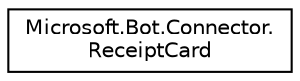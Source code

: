 digraph "Graphical Class Hierarchy"
{
  edge [fontname="Helvetica",fontsize="10",labelfontname="Helvetica",labelfontsize="10"];
  node [fontname="Helvetica",fontsize="10",shape=record];
  rankdir="LR";
  Node1 [label="Microsoft.Bot.Connector.\lReceiptCard",height=0.2,width=0.4,color="black", fillcolor="white", style="filled",URL="$d0/df9/class_microsoft_1_1_bot_1_1_connector_1_1_receipt_card.html"];
}
